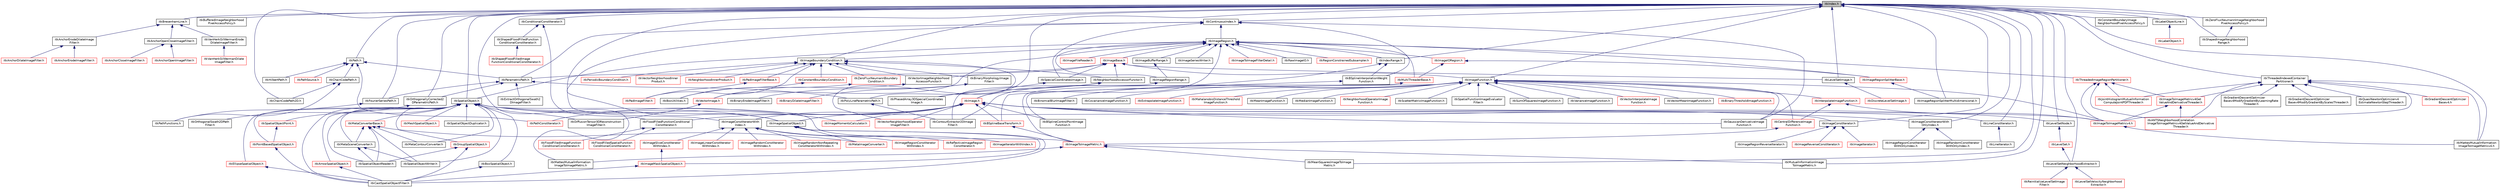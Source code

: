 digraph "itkIndex.h"
{
 // LATEX_PDF_SIZE
  edge [fontname="Helvetica",fontsize="10",labelfontname="Helvetica",labelfontsize="10"];
  node [fontname="Helvetica",fontsize="10",shape=record];
  Node1 [label="itkIndex.h",height=0.2,width=0.4,color="black", fillcolor="grey75", style="filled", fontcolor="black",tooltip=" "];
  Node1 -> Node2 [dir="back",color="midnightblue",fontsize="10",style="solid",fontname="Helvetica"];
  Node2 [label="itkBresenhamLine.h",height=0.2,width=0.4,color="black", fillcolor="white", style="filled",URL="$itkBresenhamLine_8h.html",tooltip=" "];
  Node2 -> Node3 [dir="back",color="midnightblue",fontsize="10",style="solid",fontname="Helvetica"];
  Node3 [label="itkAnchorErodeDilateImage\lFilter.h",height=0.2,width=0.4,color="black", fillcolor="white", style="filled",URL="$itkAnchorErodeDilateImageFilter_8h.html",tooltip=" "];
  Node3 -> Node4 [dir="back",color="midnightblue",fontsize="10",style="solid",fontname="Helvetica"];
  Node4 [label="itkAnchorDilateImageFilter.h",height=0.2,width=0.4,color="red", fillcolor="white", style="filled",URL="$itkAnchorDilateImageFilter_8h.html",tooltip=" "];
  Node3 -> Node7 [dir="back",color="midnightblue",fontsize="10",style="solid",fontname="Helvetica"];
  Node7 [label="itkAnchorErodeImageFilter.h",height=0.2,width=0.4,color="red", fillcolor="white", style="filled",URL="$itkAnchorErodeImageFilter_8h.html",tooltip=" "];
  Node2 -> Node9 [dir="back",color="midnightblue",fontsize="10",style="solid",fontname="Helvetica"];
  Node9 [label="itkAnchorOpenCloseImageFilter.h",height=0.2,width=0.4,color="black", fillcolor="white", style="filled",URL="$itkAnchorOpenCloseImageFilter_8h.html",tooltip=" "];
  Node9 -> Node10 [dir="back",color="midnightblue",fontsize="10",style="solid",fontname="Helvetica"];
  Node10 [label="itkAnchorCloseImageFilter.h",height=0.2,width=0.4,color="red", fillcolor="white", style="filled",URL="$itkAnchorCloseImageFilter_8h.html",tooltip=" "];
  Node9 -> Node12 [dir="back",color="midnightblue",fontsize="10",style="solid",fontname="Helvetica"];
  Node12 [label="itkAnchorOpenImageFilter.h",height=0.2,width=0.4,color="red", fillcolor="white", style="filled",URL="$itkAnchorOpenImageFilter_8h.html",tooltip=" "];
  Node2 -> Node14 [dir="back",color="midnightblue",fontsize="10",style="solid",fontname="Helvetica"];
  Node14 [label="itkVanHerkGilWermanErode\lDilateImageFilter.h",height=0.2,width=0.4,color="black", fillcolor="white", style="filled",URL="$itkVanHerkGilWermanErodeDilateImageFilter_8h.html",tooltip=" "];
  Node14 -> Node15 [dir="back",color="midnightblue",fontsize="10",style="solid",fontname="Helvetica"];
  Node15 [label="itkVanHerkGilWermanDilate\lImageFilter.h",height=0.2,width=0.4,color="red", fillcolor="white", style="filled",URL="$itkVanHerkGilWermanDilateImageFilter_8h.html",tooltip=" "];
  Node1 -> Node17 [dir="back",color="midnightblue",fontsize="10",style="solid",fontname="Helvetica"];
  Node17 [label="itkBufferedImageNeighborhood\lPixelAccessPolicy.h",height=0.2,width=0.4,color="black", fillcolor="white", style="filled",URL="$itkBufferedImageNeighborhoodPixelAccessPolicy_8h.html",tooltip=" "];
  Node1 -> Node18 [dir="back",color="midnightblue",fontsize="10",style="solid",fontname="Helvetica"];
  Node18 [label="itkChainCodePath2D.h",height=0.2,width=0.4,color="black", fillcolor="white", style="filled",URL="$itkChainCodePath2D_8h.html",tooltip=" "];
  Node1 -> Node19 [dir="back",color="midnightblue",fontsize="10",style="solid",fontname="Helvetica"];
  Node19 [label="itkConditionalConstIterator.h",height=0.2,width=0.4,color="black", fillcolor="white", style="filled",URL="$itkConditionalConstIterator_8h.html",tooltip=" "];
  Node19 -> Node20 [dir="back",color="midnightblue",fontsize="10",style="solid",fontname="Helvetica"];
  Node20 [label="itkFloodFilledFunctionConditional\lConstIterator.h",height=0.2,width=0.4,color="black", fillcolor="white", style="filled",URL="$itkFloodFilledFunctionConditionalConstIterator_8h.html",tooltip=" "];
  Node20 -> Node21 [dir="back",color="midnightblue",fontsize="10",style="solid",fontname="Helvetica"];
  Node21 [label="itkFloodFilledImageFunction\lConditionalConstIterator.h",height=0.2,width=0.4,color="red", fillcolor="white", style="filled",URL="$itkFloodFilledImageFunctionConditionalConstIterator_8h.html",tooltip=" "];
  Node20 -> Node23 [dir="back",color="midnightblue",fontsize="10",style="solid",fontname="Helvetica"];
  Node23 [label="itkFloodFilledSpatialFunction\lConditionalConstIterator.h",height=0.2,width=0.4,color="red", fillcolor="white", style="filled",URL="$itkFloodFilledSpatialFunctionConditionalConstIterator_8h.html",tooltip=" "];
  Node19 -> Node28 [dir="back",color="midnightblue",fontsize="10",style="solid",fontname="Helvetica"];
  Node28 [label="itkShapedFloodFilledFunction\lConditionalConstIterator.h",height=0.2,width=0.4,color="black", fillcolor="white", style="filled",URL="$itkShapedFloodFilledFunctionConditionalConstIterator_8h.html",tooltip=" "];
  Node28 -> Node29 [dir="back",color="midnightblue",fontsize="10",style="solid",fontname="Helvetica"];
  Node29 [label="itkShapedFloodFilledImage\lFunctionConditionalConstIterator.h",height=0.2,width=0.4,color="red", fillcolor="white", style="filled",URL="$itkShapedFloodFilledImageFunctionConditionalConstIterator_8h.html",tooltip=" "];
  Node1 -> Node31 [dir="back",color="midnightblue",fontsize="10",style="solid",fontname="Helvetica"];
  Node31 [label="itkConstantBoundaryImage\lNeighborhoodPixelAccessPolicy.h",height=0.2,width=0.4,color="black", fillcolor="white", style="filled",URL="$itkConstantBoundaryImageNeighborhoodPixelAccessPolicy_8h.html",tooltip=" "];
  Node1 -> Node32 [dir="back",color="midnightblue",fontsize="10",style="solid",fontname="Helvetica"];
  Node32 [label="itkContinuousIndex.h",height=0.2,width=0.4,color="black", fillcolor="white", style="filled",URL="$itkContinuousIndex_8h.html",tooltip=" "];
  Node32 -> Node33 [dir="back",color="midnightblue",fontsize="10",style="solid",fontname="Helvetica"];
  Node33 [label="itkBSplineInterpolationWeight\lFunction.h",height=0.2,width=0.4,color="black", fillcolor="white", style="filled",URL="$itkBSplineInterpolationWeightFunction_8h.html",tooltip=" "];
  Node33 -> Node34 [dir="back",color="midnightblue",fontsize="10",style="solid",fontname="Helvetica"];
  Node34 [label="itkBSplineBaseTransform.h",height=0.2,width=0.4,color="red", fillcolor="white", style="filled",URL="$itkBSplineBaseTransform_8h.html",tooltip=" "];
  Node34 -> Node38 [dir="back",color="midnightblue",fontsize="10",style="solid",fontname="Helvetica"];
  Node38 [label="itkImageToImageMetric.h",height=0.2,width=0.4,color="red", fillcolor="white", style="filled",URL="$itkImageToImageMetric_8h.html",tooltip=" "];
  Node38 -> Node50 [dir="back",color="midnightblue",fontsize="10",style="solid",fontname="Helvetica"];
  Node50 [label="itkMattesMutualInformation\lImageToImageMetric.h",height=0.2,width=0.4,color="black", fillcolor="white", style="filled",URL="$itkMattesMutualInformationImageToImageMetric_8h.html",tooltip=" "];
  Node38 -> Node52 [dir="back",color="midnightblue",fontsize="10",style="solid",fontname="Helvetica"];
  Node52 [label="itkMeanSquaresImageToImage\lMetric.h",height=0.2,width=0.4,color="black", fillcolor="white", style="filled",URL="$itkMeanSquaresImageToImageMetric_8h.html",tooltip=" "];
  Node38 -> Node55 [dir="back",color="midnightblue",fontsize="10",style="solid",fontname="Helvetica"];
  Node55 [label="itkMutualInformationImage\lToImageMetric.h",height=0.2,width=0.4,color="black", fillcolor="white", style="filled",URL="$itkMutualInformationImageToImageMetric_8h.html",tooltip=" "];
  Node32 -> Node57 [dir="back",color="midnightblue",fontsize="10",style="solid",fontname="Helvetica"];
  Node57 [label="itkGaussianDerivativeImage\lFunction.h",height=0.2,width=0.4,color="black", fillcolor="white", style="filled",URL="$itkGaussianDerivativeImageFunction_8h.html",tooltip=" "];
  Node32 -> Node58 [dir="back",color="midnightblue",fontsize="10",style="solid",fontname="Helvetica"];
  Node58 [label="itkImageRegion.h",height=0.2,width=0.4,color="black", fillcolor="white", style="filled",URL="$itkImageRegion_8h.html",tooltip=" "];
  Node58 -> Node59 [dir="back",color="midnightblue",fontsize="10",style="solid",fontname="Helvetica"];
  Node59 [label="itkImage.h",height=0.2,width=0.4,color="red", fillcolor="white", style="filled",URL="$itkImage_8h.html",tooltip=" "];
  Node59 -> Node34 [dir="back",color="midnightblue",fontsize="10",style="solid",fontname="Helvetica"];
  Node59 -> Node61 [dir="back",color="midnightblue",fontsize="10",style="solid",fontname="Helvetica"];
  Node61 [label="itkBSplineControlPointImage\lFunction.h",height=0.2,width=0.4,color="black", fillcolor="white", style="filled",URL="$itkBSplineControlPointImageFunction_8h.html",tooltip=" "];
  Node59 -> Node20 [dir="back",color="midnightblue",fontsize="10",style="solid",fontname="Helvetica"];
  Node59 -> Node57 [dir="back",color="midnightblue",fontsize="10",style="solid",fontname="Helvetica"];
  Node59 -> Node351 [dir="back",color="midnightblue",fontsize="10",style="solid",fontname="Helvetica"];
  Node351 [label="itkImageConstIterator.h",height=0.2,width=0.4,color="black", fillcolor="white", style="filled",URL="$itkImageConstIterator_8h.html",tooltip=" "];
  Node351 -> Node352 [dir="back",color="midnightblue",fontsize="10",style="solid",fontname="Helvetica"];
  Node352 [label="itkImageIterator.h",height=0.2,width=0.4,color="red", fillcolor="white", style="filled",URL="$itkImageIterator_8h.html",tooltip=" "];
  Node351 -> Node375 [dir="back",color="midnightblue",fontsize="10",style="solid",fontname="Helvetica"];
  Node375 [label="itkImageRegionReverseIterator.h",height=0.2,width=0.4,color="black", fillcolor="white", style="filled",URL="$itkImageRegionReverseIterator_8h.html",tooltip=" "];
  Node351 -> Node397 [dir="back",color="midnightblue",fontsize="10",style="solid",fontname="Helvetica"];
  Node397 [label="itkImageReverseConstIterator.h",height=0.2,width=0.4,color="red", fillcolor="white", style="filled",URL="$itkImageReverseConstIterator_8h.html",tooltip=" "];
  Node59 -> Node398 [dir="back",color="midnightblue",fontsize="10",style="solid",fontname="Helvetica"];
  Node398 [label="itkImageConstIteratorWith\lIndex.h",height=0.2,width=0.4,color="black", fillcolor="white", style="filled",URL="$itkImageConstIteratorWithIndex_8h.html",tooltip=" "];
  Node398 -> Node399 [dir="back",color="midnightblue",fontsize="10",style="solid",fontname="Helvetica"];
  Node399 [label="itkImageIteratorWithIndex.h",height=0.2,width=0.4,color="red", fillcolor="white", style="filled",URL="$itkImageIteratorWithIndex_8h.html",tooltip=" "];
  Node398 -> Node509 [dir="back",color="midnightblue",fontsize="10",style="solid",fontname="Helvetica"];
  Node509 [label="itkImageLinearConstIterator\lWithIndex.h",height=0.2,width=0.4,color="red", fillcolor="white", style="filled",URL="$itkImageLinearConstIteratorWithIndex_8h.html",tooltip=" "];
  Node398 -> Node510 [dir="back",color="midnightblue",fontsize="10",style="solid",fontname="Helvetica"];
  Node510 [label="itkImageRandomConstIterator\lWithIndex.h",height=0.2,width=0.4,color="red", fillcolor="white", style="filled",URL="$itkImageRandomConstIteratorWithIndex_8h.html",tooltip=" "];
  Node398 -> Node516 [dir="back",color="midnightblue",fontsize="10",style="solid",fontname="Helvetica"];
  Node516 [label="itkImageRandomNonRepeating\lConstIteratorWithIndex.h",height=0.2,width=0.4,color="red", fillcolor="white", style="filled",URL="$itkImageRandomNonRepeatingConstIteratorWithIndex_8h.html",tooltip=" "];
  Node398 -> Node517 [dir="back",color="midnightblue",fontsize="10",style="solid",fontname="Helvetica"];
  Node517 [label="itkImageRegionConstIterator\lWithIndex.h",height=0.2,width=0.4,color="red", fillcolor="white", style="filled",URL="$itkImageRegionConstIteratorWithIndex_8h.html",tooltip=" "];
  Node398 -> Node528 [dir="back",color="midnightblue",fontsize="10",style="solid",fontname="Helvetica"];
  Node528 [label="itkImageSliceConstIterator\lWithIndex.h",height=0.2,width=0.4,color="red", fillcolor="white", style="filled",URL="$itkImageSliceConstIteratorWithIndex_8h.html",tooltip=" "];
  Node528 -> Node529 [dir="back",color="midnightblue",fontsize="10",style="solid",fontname="Helvetica"];
  Node529 [label="itkImageMaskSpatialObject.h",height=0.2,width=0.4,color="red", fillcolor="white", style="filled",URL="$itkImageMaskSpatialObject_8h.html",tooltip=" "];
  Node529 -> Node530 [dir="back",color="midnightblue",fontsize="10",style="solid",fontname="Helvetica"];
  Node530 [label="itkCastSpatialObjectFilter.h",height=0.2,width=0.4,color="black", fillcolor="white", style="filled",URL="$itkCastSpatialObjectFilter_8h.html",tooltip=" "];
  Node398 -> Node532 [dir="back",color="midnightblue",fontsize="10",style="solid",fontname="Helvetica"];
  Node532 [label="itkReflectiveImageRegion\lConstIterator.h",height=0.2,width=0.4,color="red", fillcolor="white", style="filled",URL="$itkReflectiveImageRegionConstIterator_8h.html",tooltip=" "];
  Node59 -> Node533 [dir="back",color="midnightblue",fontsize="10",style="solid",fontname="Helvetica"];
  Node533 [label="itkImageConstIteratorWith\lOnlyIndex.h",height=0.2,width=0.4,color="black", fillcolor="white", style="filled",URL="$itkImageConstIteratorWithOnlyIndex_8h.html",tooltip=" "];
  Node533 -> Node534 [dir="back",color="midnightblue",fontsize="10",style="solid",fontname="Helvetica"];
  Node534 [label="itkImageRandomConstIterator\lWithOnlyIndex.h",height=0.2,width=0.4,color="black", fillcolor="white", style="filled",URL="$itkImageRandomConstIteratorWithOnlyIndex_8h.html",tooltip=" "];
  Node533 -> Node535 [dir="back",color="midnightblue",fontsize="10",style="solid",fontname="Helvetica"];
  Node535 [label="itkImageRegionConstIterator\lWithOnlyIndex.h",height=0.2,width=0.4,color="black", fillcolor="white", style="filled",URL="$itkImageRegionConstIteratorWithOnlyIndex_8h.html",tooltip=" "];
  Node59 -> Node538 [dir="back",color="midnightblue",fontsize="10",style="solid",fontname="Helvetica"];
  Node538 [label="itkImageMomentsCalculator.h",height=0.2,width=0.4,color="red", fillcolor="white", style="filled",URL="$itkImageMomentsCalculator_8h.html",tooltip=" "];
  Node59 -> Node810 [dir="back",color="midnightblue",fontsize="10",style="solid",fontname="Helvetica"];
  Node810 [label="itkImageSpatialObject.h",height=0.2,width=0.4,color="black", fillcolor="white", style="filled",URL="$itkImageSpatialObject_8h.html",tooltip=" "];
  Node810 -> Node530 [dir="back",color="midnightblue",fontsize="10",style="solid",fontname="Helvetica"];
  Node810 -> Node529 [dir="back",color="midnightblue",fontsize="10",style="solid",fontname="Helvetica"];
  Node810 -> Node811 [dir="back",color="midnightblue",fontsize="10",style="solid",fontname="Helvetica"];
  Node811 [label="itkMetaImageConverter.h",height=0.2,width=0.4,color="red", fillcolor="white", style="filled",URL="$itkMetaImageConverter_8h.html",tooltip=" "];
  Node59 -> Node819 [dir="back",color="midnightblue",fontsize="10",style="solid",fontname="Helvetica"];
  Node819 [label="itkLevelSetNode.h",height=0.2,width=0.4,color="black", fillcolor="white", style="filled",URL="$itkLevelSetNode_8h.html",tooltip=" "];
  Node819 -> Node820 [dir="back",color="midnightblue",fontsize="10",style="solid",fontname="Helvetica"];
  Node820 [label="itkLevelSet.h",height=0.2,width=0.4,color="red", fillcolor="white", style="filled",URL="$itkLevelSet_8h.html",tooltip=" "];
  Node820 -> Node821 [dir="back",color="midnightblue",fontsize="10",style="solid",fontname="Helvetica"];
  Node821 [label="itkLevelSetNeighborhoodExtractor.h",height=0.2,width=0.4,color="black", fillcolor="white", style="filled",URL="$itkLevelSetNeighborhoodExtractor_8h.html",tooltip=" "];
  Node821 -> Node822 [dir="back",color="midnightblue",fontsize="10",style="solid",fontname="Helvetica"];
  Node822 [label="itkLevelSetVelocityNeighborhood\lExtractor.h",height=0.2,width=0.4,color="red", fillcolor="white", style="filled",URL="$itkLevelSetVelocityNeighborhoodExtractor_8h.html",tooltip=" "];
  Node821 -> Node521 [dir="back",color="midnightblue",fontsize="10",style="solid",fontname="Helvetica"];
  Node521 [label="itkReinitializeLevelSetImage\lFilter.h",height=0.2,width=0.4,color="red", fillcolor="white", style="filled",URL="$itkReinitializeLevelSetImageFilter_8h.html",tooltip=" "];
  Node59 -> Node825 [dir="back",color="midnightblue",fontsize="10",style="solid",fontname="Helvetica"];
  Node825 [label="itkLineConstIterator.h",height=0.2,width=0.4,color="black", fillcolor="white", style="filled",URL="$itkLineConstIterator_8h.html",tooltip=" "];
  Node825 -> Node826 [dir="back",color="midnightblue",fontsize="10",style="solid",fontname="Helvetica"];
  Node826 [label="itkLineIterator.h",height=0.2,width=0.4,color="black", fillcolor="white", style="filled",URL="$itkLineIterator_8h.html",tooltip=" "];
  Node59 -> Node831 [dir="back",color="midnightblue",fontsize="10",style="solid",fontname="Helvetica"];
  Node831 [label="itkPathConstIterator.h",height=0.2,width=0.4,color="red", fillcolor="white", style="filled",URL="$itkPathConstIterator_8h.html",tooltip=" "];
  Node59 -> Node787 [dir="back",color="midnightblue",fontsize="10",style="solid",fontname="Helvetica"];
  Node787 [label="itkVectorNeighborhoodOperator\lImageFilter.h",height=0.2,width=0.4,color="red", fillcolor="white", style="filled",URL="$itkVectorNeighborhoodOperatorImageFilter_8h.html",tooltip=" "];
  Node58 -> Node851 [dir="back",color="midnightblue",fontsize="10",style="solid",fontname="Helvetica"];
  Node851 [label="itkImageBase.h",height=0.2,width=0.4,color="red", fillcolor="white", style="filled",URL="$itkImageBase_8h.html",tooltip=" "];
  Node851 -> Node855 [dir="back",color="midnightblue",fontsize="10",style="solid",fontname="Helvetica"];
  Node855 [label="itkImageFunction.h",height=0.2,width=0.4,color="black", fillcolor="white", style="filled",URL="$itkImageFunction_8h.html",tooltip=" "];
  Node855 -> Node61 [dir="back",color="midnightblue",fontsize="10",style="solid",fontname="Helvetica"];
  Node855 -> Node856 [dir="back",color="midnightblue",fontsize="10",style="solid",fontname="Helvetica"];
  Node856 [label="itkBinaryThresholdImageFunction.h",height=0.2,width=0.4,color="red", fillcolor="white", style="filled",URL="$itkBinaryThresholdImageFunction_8h.html",tooltip=" "];
  Node855 -> Node365 [dir="back",color="midnightblue",fontsize="10",style="solid",fontname="Helvetica"];
  Node365 [label="itkBinomialBlurImageFilter.h",height=0.2,width=0.4,color="black", fillcolor="white", style="filled",URL="$itkBinomialBlurImageFilter_8h.html",tooltip=" "];
  Node855 -> Node858 [dir="back",color="midnightblue",fontsize="10",style="solid",fontname="Helvetica"];
  Node858 [label="itkCentralDifferenceImage\lFunction.h",height=0.2,width=0.4,color="red", fillcolor="white", style="filled",URL="$itkCentralDifferenceImageFunction_8h.html",tooltip=" "];
  Node858 -> Node38 [dir="back",color="midnightblue",fontsize="10",style="solid",fontname="Helvetica"];
  Node855 -> Node859 [dir="back",color="midnightblue",fontsize="10",style="solid",fontname="Helvetica"];
  Node859 [label="itkCovarianceImageFunction.h",height=0.2,width=0.4,color="black", fillcolor="white", style="filled",URL="$itkCovarianceImageFunction_8h.html",tooltip=" "];
  Node855 -> Node860 [dir="back",color="midnightblue",fontsize="10",style="solid",fontname="Helvetica"];
  Node860 [label="itkExtrapolateImageFunction.h",height=0.2,width=0.4,color="red", fillcolor="white", style="filled",URL="$itkExtrapolateImageFunction_8h.html",tooltip=" "];
  Node855 -> Node57 [dir="back",color="midnightblue",fontsize="10",style="solid",fontname="Helvetica"];
  Node855 -> Node234 [dir="back",color="midnightblue",fontsize="10",style="solid",fontname="Helvetica"];
  Node234 [label="itkImageToImageMetricv4.h",height=0.2,width=0.4,color="red", fillcolor="white", style="filled",URL="$itkImageToImageMetricv4_8h.html",tooltip=" "];
  Node234 -> Node243 [dir="back",color="midnightblue",fontsize="10",style="solid",fontname="Helvetica"];
  Node243 [label="itkMattesMutualInformation\lImageToImageMetricv4.h",height=0.2,width=0.4,color="black", fillcolor="white", style="filled",URL="$itkMattesMutualInformationImageToImageMetricv4_8h.html",tooltip=" "];
  Node855 -> Node862 [dir="back",color="midnightblue",fontsize="10",style="solid",fontname="Helvetica"];
  Node862 [label="itkInterpolateImageFunction.h",height=0.2,width=0.4,color="red", fillcolor="white", style="filled",URL="$itkInterpolateImageFunction_8h.html",tooltip=" "];
  Node862 -> Node858 [dir="back",color="midnightblue",fontsize="10",style="solid",fontname="Helvetica"];
  Node862 -> Node234 [dir="back",color="midnightblue",fontsize="10",style="solid",fontname="Helvetica"];
  Node855 -> Node869 [dir="back",color="midnightblue",fontsize="10",style="solid",fontname="Helvetica"];
  Node869 [label="itkMahalanobisDistanceThreshold\lImageFunction.h",height=0.2,width=0.4,color="red", fillcolor="white", style="filled",URL="$itkMahalanobisDistanceThresholdImageFunction_8h.html",tooltip=" "];
  Node855 -> Node870 [dir="back",color="midnightblue",fontsize="10",style="solid",fontname="Helvetica"];
  Node870 [label="itkMeanImageFunction.h",height=0.2,width=0.4,color="black", fillcolor="white", style="filled",URL="$itkMeanImageFunction_8h.html",tooltip=" "];
  Node855 -> Node871 [dir="back",color="midnightblue",fontsize="10",style="solid",fontname="Helvetica"];
  Node871 [label="itkMedianImageFunction.h",height=0.2,width=0.4,color="black", fillcolor="white", style="filled",URL="$itkMedianImageFunction_8h.html",tooltip=" "];
  Node855 -> Node872 [dir="back",color="midnightblue",fontsize="10",style="solid",fontname="Helvetica"];
  Node872 [label="itkNeighborhoodOperatorImage\lFunction.h",height=0.2,width=0.4,color="red", fillcolor="white", style="filled",URL="$itkNeighborhoodOperatorImageFunction_8h.html",tooltip=" "];
  Node855 -> Node874 [dir="back",color="midnightblue",fontsize="10",style="solid",fontname="Helvetica"];
  Node874 [label="itkScatterMatrixImageFunction.h",height=0.2,width=0.4,color="black", fillcolor="white", style="filled",URL="$itkScatterMatrixImageFunction_8h.html",tooltip=" "];
  Node855 -> Node391 [dir="back",color="midnightblue",fontsize="10",style="solid",fontname="Helvetica"];
  Node391 [label="itkSpatialFunctionImageEvaluator\lFilter.h",height=0.2,width=0.4,color="black", fillcolor="white", style="filled",URL="$itkSpatialFunctionImageEvaluatorFilter_8h.html",tooltip=" "];
  Node855 -> Node875 [dir="back",color="midnightblue",fontsize="10",style="solid",fontname="Helvetica"];
  Node875 [label="itkSumOfSquaresImageFunction.h",height=0.2,width=0.4,color="black", fillcolor="white", style="filled",URL="$itkSumOfSquaresImageFunction_8h.html",tooltip=" "];
  Node855 -> Node876 [dir="back",color="midnightblue",fontsize="10",style="solid",fontname="Helvetica"];
  Node876 [label="itkVarianceImageFunction.h",height=0.2,width=0.4,color="black", fillcolor="white", style="filled",URL="$itkVarianceImageFunction_8h.html",tooltip=" "];
  Node855 -> Node877 [dir="back",color="midnightblue",fontsize="10",style="solid",fontname="Helvetica"];
  Node877 [label="itkVectorInterpolateImage\lFunction.h",height=0.2,width=0.4,color="red", fillcolor="white", style="filled",URL="$itkVectorInterpolateImageFunction_8h.html",tooltip=" "];
  Node855 -> Node881 [dir="back",color="midnightblue",fontsize="10",style="solid",fontname="Helvetica"];
  Node881 [label="itkVectorMeanImageFunction.h",height=0.2,width=0.4,color="black", fillcolor="white", style="filled",URL="$itkVectorMeanImageFunction_8h.html",tooltip=" "];
  Node851 -> Node890 [dir="back",color="midnightblue",fontsize="10",style="solid",fontname="Helvetica"];
  Node890 [label="itkLevelSetImage.h",height=0.2,width=0.4,color="black", fillcolor="white", style="filled",URL="$itkLevelSetImage_8h.html",tooltip=" "];
  Node890 -> Node891 [dir="back",color="midnightblue",fontsize="10",style="solid",fontname="Helvetica"];
  Node891 [label="itkDiscreteLevelSetImage.h",height=0.2,width=0.4,color="red", fillcolor="white", style="filled",URL="$itkDiscreteLevelSetImage_8h.html",tooltip=" "];
  Node851 -> Node894 [dir="back",color="midnightblue",fontsize="10",style="solid",fontname="Helvetica"];
  Node894 [label="itkNeighborhoodAccessorFunctor.h",height=0.2,width=0.4,color="black", fillcolor="white", style="filled",URL="$itkNeighborhoodAccessorFunctor_8h.html",tooltip=" "];
  Node894 -> Node59 [dir="back",color="midnightblue",fontsize="10",style="solid",fontname="Helvetica"];
  Node894 -> Node895 [dir="back",color="midnightblue",fontsize="10",style="solid",fontname="Helvetica"];
  Node895 [label="itkPhasedArray3DSpecialCoordinates\lImage.h",height=0.2,width=0.4,color="black", fillcolor="white", style="filled",URL="$itkPhasedArray3DSpecialCoordinatesImage_8h.html",tooltip=" "];
  Node851 -> Node896 [dir="back",color="midnightblue",fontsize="10",style="solid",fontname="Helvetica"];
  Node896 [label="itkParametricPath.h",height=0.2,width=0.4,color="black", fillcolor="white", style="filled",URL="$itkParametricPath_8h.html",tooltip=" "];
  Node896 -> Node629 [dir="back",color="midnightblue",fontsize="10",style="solid",fontname="Helvetica"];
  Node629 [label="itkExtractOrthogonalSwath2\lDImageFilter.h",height=0.2,width=0.4,color="black", fillcolor="white", style="filled",URL="$itkExtractOrthogonalSwath2DImageFilter_8h.html",tooltip=" "];
  Node896 -> Node897 [dir="back",color="midnightblue",fontsize="10",style="solid",fontname="Helvetica"];
  Node897 [label="itkFourierSeriesPath.h",height=0.2,width=0.4,color="black", fillcolor="white", style="filled",URL="$itkFourierSeriesPath_8h.html",tooltip=" "];
  Node897 -> Node898 [dir="back",color="midnightblue",fontsize="10",style="solid",fontname="Helvetica"];
  Node898 [label="itkPathFunctions.h",height=0.2,width=0.4,color="black", fillcolor="white", style="filled",URL="$itkPathFunctions_8h.html",tooltip=" "];
  Node896 -> Node899 [dir="back",color="midnightblue",fontsize="10",style="solid",fontname="Helvetica"];
  Node899 [label="itkOrthogonallyCorrected2\lDParametricPath.h",height=0.2,width=0.4,color="black", fillcolor="white", style="filled",URL="$itkOrthogonallyCorrected2DParametricPath_8h.html",tooltip=" "];
  Node899 -> Node900 [dir="back",color="midnightblue",fontsize="10",style="solid",fontname="Helvetica"];
  Node900 [label="itkOrthogonalSwath2DPath\lFilter.h",height=0.2,width=0.4,color="black", fillcolor="white", style="filled",URL="$itkOrthogonalSwath2DPathFilter_8h.html",tooltip=" "];
  Node896 -> Node901 [dir="back",color="midnightblue",fontsize="10",style="solid",fontname="Helvetica"];
  Node901 [label="itkPolyLineParametricPath.h",height=0.2,width=0.4,color="black", fillcolor="white", style="filled",URL="$itkPolyLineParametricPath_8h.html",tooltip=" "];
  Node901 -> Node366 [dir="back",color="midnightblue",fontsize="10",style="solid",fontname="Helvetica"];
  Node366 [label="itkContourExtractor2DImage\lFilter.h",height=0.2,width=0.4,color="black", fillcolor="white", style="filled",URL="$itkContourExtractor2DImageFilter_8h.html",tooltip=" "];
  Node851 -> Node903 [dir="back",color="midnightblue",fontsize="10",style="solid",fontname="Helvetica"];
  Node903 [label="itkSpecialCoordinatesImage.h",height=0.2,width=0.4,color="black", fillcolor="white", style="filled",URL="$itkSpecialCoordinatesImage_8h.html",tooltip=" "];
  Node903 -> Node895 [dir="back",color="midnightblue",fontsize="10",style="solid",fontname="Helvetica"];
  Node851 -> Node904 [dir="back",color="midnightblue",fontsize="10",style="solid",fontname="Helvetica"];
  Node904 [label="itkVectorImageNeighborhood\lAccessorFunctor.h",height=0.2,width=0.4,color="black", fillcolor="white", style="filled",URL="$itkVectorImageNeighborhoodAccessorFunctor_8h.html",tooltip=" "];
  Node904 -> Node905 [dir="back",color="midnightblue",fontsize="10",style="solid",fontname="Helvetica"];
  Node905 [label="itkVectorImage.h",height=0.2,width=0.4,color="red", fillcolor="white", style="filled",URL="$itkVectorImage_8h.html",tooltip=" "];
  Node905 -> Node598 [dir="back",color="midnightblue",fontsize="10",style="solid",fontname="Helvetica"];
  Node598 [label="itkDiffusionTensor3DReconstruction\lImageFilter.h",height=0.2,width=0.4,color="black", fillcolor="white", style="filled",URL="$itkDiffusionTensor3DReconstructionImageFilter_8h.html",tooltip=" "];
  Node58 -> Node906 [dir="back",color="midnightblue",fontsize="10",style="solid",fontname="Helvetica"];
  Node906 [label="itkImageBoundaryCondition.h",height=0.2,width=0.4,color="black", fillcolor="white", style="filled",URL="$itkImageBoundaryCondition_8h.html",tooltip=" "];
  Node906 -> Node176 [dir="back",color="midnightblue",fontsize="10",style="solid",fontname="Helvetica"];
  Node176 [label="itkBinaryMorphologyImage\lFilter.h",height=0.2,width=0.4,color="black", fillcolor="white", style="filled",URL="$itkBinaryMorphologyImageFilter_8h.html",tooltip=" "];
  Node176 -> Node73 [dir="back",color="midnightblue",fontsize="10",style="solid",fontname="Helvetica"];
  Node73 [label="itkBinaryDilateImageFilter.h",height=0.2,width=0.4,color="red", fillcolor="white", style="filled",URL="$itkBinaryDilateImageFilter_8h.html",tooltip=" "];
  Node176 -> Node75 [dir="back",color="midnightblue",fontsize="10",style="solid",fontname="Helvetica"];
  Node75 [label="itkBinaryErodeImageFilter.h",height=0.2,width=0.4,color="black", fillcolor="white", style="filled",URL="$itkBinaryErodeImageFilter_8h.html",tooltip=" "];
  Node906 -> Node907 [dir="back",color="midnightblue",fontsize="10",style="solid",fontname="Helvetica"];
  Node907 [label="itkConstantBoundaryCondition.h",height=0.2,width=0.4,color="red", fillcolor="white", style="filled",URL="$itkConstantBoundaryCondition_8h.html",tooltip=" "];
  Node907 -> Node199 [dir="back",color="midnightblue",fontsize="10",style="solid",fontname="Helvetica"];
  Node199 [label="itkBoxUtilities.h",height=0.2,width=0.4,color="black", fillcolor="white", style="filled",URL="$itkBoxUtilities_8h.html",tooltip=" "];
  Node906 -> Node894 [dir="back",color="midnightblue",fontsize="10",style="solid",fontname="Helvetica"];
  Node906 -> Node223 [dir="back",color="midnightblue",fontsize="10",style="solid",fontname="Helvetica"];
  Node223 [label="itkNeighborhoodInnerProduct.h",height=0.2,width=0.4,color="red", fillcolor="white", style="filled",URL="$itkNeighborhoodInnerProduct_8h.html",tooltip=" "];
  Node906 -> Node749 [dir="back",color="midnightblue",fontsize="10",style="solid",fontname="Helvetica"];
  Node749 [label="itkPadImageFilter.h",height=0.2,width=0.4,color="red", fillcolor="white", style="filled",URL="$itkPadImageFilter_8h.html",tooltip=" "];
  Node906 -> Node747 [dir="back",color="midnightblue",fontsize="10",style="solid",fontname="Helvetica"];
  Node747 [label="itkPadImageFilterBase.h",height=0.2,width=0.4,color="red", fillcolor="white", style="filled",URL="$itkPadImageFilterBase_8h.html",tooltip=" "];
  Node747 -> Node749 [dir="back",color="midnightblue",fontsize="10",style="solid",fontname="Helvetica"];
  Node906 -> Node908 [dir="back",color="midnightblue",fontsize="10",style="solid",fontname="Helvetica"];
  Node908 [label="itkPeriodicBoundaryCondition.h",height=0.2,width=0.4,color="red", fillcolor="white", style="filled",URL="$itkPeriodicBoundaryCondition_8h.html",tooltip=" "];
  Node906 -> Node904 [dir="back",color="midnightblue",fontsize="10",style="solid",fontname="Helvetica"];
  Node906 -> Node228 [dir="back",color="midnightblue",fontsize="10",style="solid",fontname="Helvetica"];
  Node228 [label="itkVectorNeighborhoodInner\lProduct.h",height=0.2,width=0.4,color="red", fillcolor="white", style="filled",URL="$itkVectorNeighborhoodInnerProduct_8h.html",tooltip=" "];
  Node906 -> Node787 [dir="back",color="midnightblue",fontsize="10",style="solid",fontname="Helvetica"];
  Node906 -> Node909 [dir="back",color="midnightblue",fontsize="10",style="solid",fontname="Helvetica"];
  Node909 [label="itkZeroFluxNeumannBoundary\lCondition.h",height=0.2,width=0.4,color="red", fillcolor="white", style="filled",URL="$itkZeroFluxNeumannBoundaryCondition_8h.html",tooltip=" "];
  Node909 -> Node199 [dir="back",color="midnightblue",fontsize="10",style="solid",fontname="Helvetica"];
  Node58 -> Node910 [dir="back",color="midnightblue",fontsize="10",style="solid",fontname="Helvetica"];
  Node910 [label="itkImageBufferRange.h",height=0.2,width=0.4,color="black", fillcolor="white", style="filled",URL="$itkImageBufferRange_8h.html",tooltip=" "];
  Node910 -> Node911 [dir="back",color="midnightblue",fontsize="10",style="solid",fontname="Helvetica"];
  Node911 [label="itkImageRegionRange.h",height=0.2,width=0.4,color="black", fillcolor="white", style="filled",URL="$itkImageRegionRange_8h.html",tooltip=" "];
  Node911 -> Node366 [dir="back",color="midnightblue",fontsize="10",style="solid",fontname="Helvetica"];
  Node58 -> Node569 [dir="back",color="midnightblue",fontsize="10",style="solid",fontname="Helvetica"];
  Node569 [label="itkImageFileReader.h",height=0.2,width=0.4,color="red", fillcolor="white", style="filled",URL="$itkImageFileReader_8h.html",tooltip=" "];
  Node58 -> Node912 [dir="back",color="midnightblue",fontsize="10",style="solid",fontname="Helvetica"];
  Node912 [label="itkImageIORegion.h",height=0.2,width=0.4,color="red", fillcolor="white", style="filled",URL="$itkImageIORegion_8h.html",tooltip=" "];
  Node912 -> Node972 [dir="back",color="midnightblue",fontsize="10",style="solid",fontname="Helvetica"];
  Node972 [label="itkImageRegionSplitterBase.h",height=0.2,width=0.4,color="red", fillcolor="white", style="filled",URL="$itkImageRegionSplitterBase_8h.html",tooltip=" "];
  Node972 -> Node974 [dir="back",color="midnightblue",fontsize="10",style="solid",fontname="Helvetica"];
  Node974 [label="itkImageRegionSplitterMultidimensional.h",height=0.2,width=0.4,color="black", fillcolor="white", style="filled",URL="$itkImageRegionSplitterMultidimensional_8h.html",tooltip=" "];
  Node912 -> Node985 [dir="back",color="midnightblue",fontsize="10",style="solid",fontname="Helvetica"];
  Node985 [label="itkMultiThreaderBase.h",height=0.2,width=0.4,color="red", fillcolor="white", style="filled",URL="$itkMultiThreaderBase_8h.html",tooltip=" "];
  Node985 -> Node38 [dir="back",color="midnightblue",fontsize="10",style="solid",fontname="Helvetica"];
  Node58 -> Node911 [dir="back",color="midnightblue",fontsize="10",style="solid",fontname="Helvetica"];
  Node58 -> Node972 [dir="back",color="midnightblue",fontsize="10",style="solid",fontname="Helvetica"];
  Node58 -> Node934 [dir="back",color="midnightblue",fontsize="10",style="solid",fontname="Helvetica"];
  Node934 [label="itkImageSeriesWriter.h",height=0.2,width=0.4,color="black", fillcolor="white", style="filled",URL="$itkImageSeriesWriter_8h.html",tooltip=" "];
  Node58 -> Node1007 [dir="back",color="midnightblue",fontsize="10",style="solid",fontname="Helvetica"];
  Node1007 [label="itkImageToImageFilterDetail.h",height=0.2,width=0.4,color="red", fillcolor="white", style="filled",URL="$itkImageToImageFilterDetail_8h.html",tooltip=" "];
  Node58 -> Node1009 [dir="back",color="midnightblue",fontsize="10",style="solid",fontname="Helvetica"];
  Node1009 [label="itkIndexRange.h",height=0.2,width=0.4,color="black", fillcolor="white", style="filled",URL="$itkIndexRange_8h.html",tooltip=" "];
  Node1009 -> Node33 [dir="back",color="midnightblue",fontsize="10",style="solid",fontname="Helvetica"];
  Node1009 -> Node366 [dir="back",color="midnightblue",fontsize="10",style="solid",fontname="Helvetica"];
  Node58 -> Node985 [dir="back",color="midnightblue",fontsize="10",style="solid",fontname="Helvetica"];
  Node58 -> Node951 [dir="back",color="midnightblue",fontsize="10",style="solid",fontname="Helvetica"];
  Node951 [label="itkRawImageIO.h",height=0.2,width=0.4,color="black", fillcolor="white", style="filled",URL="$itkRawImageIO_8h.html",tooltip=" "];
  Node58 -> Node1010 [dir="back",color="midnightblue",fontsize="10",style="solid",fontname="Helvetica"];
  Node1010 [label="itkRegionConstrainedSubsampler.h",height=0.2,width=0.4,color="red", fillcolor="white", style="filled",URL="$itkRegionConstrainedSubsampler_8h.html",tooltip=" "];
  Node58 -> Node1014 [dir="back",color="midnightblue",fontsize="10",style="solid",fontname="Helvetica"];
  Node1014 [label="itkSpatialObject.h",height=0.2,width=0.4,color="black", fillcolor="white", style="filled",URL="$itkSpatialObject_8h.html",tooltip=" "];
  Node1014 -> Node1015 [dir="back",color="midnightblue",fontsize="10",style="solid",fontname="Helvetica"];
  Node1015 [label="itkArrowSpatialObject.h",height=0.2,width=0.4,color="red", fillcolor="white", style="filled",URL="$itkArrowSpatialObject_8h.html",tooltip=" "];
  Node1015 -> Node530 [dir="back",color="midnightblue",fontsize="10",style="solid",fontname="Helvetica"];
  Node1014 -> Node1017 [dir="back",color="midnightblue",fontsize="10",style="solid",fontname="Helvetica"];
  Node1017 [label="itkBoxSpatialObject.h",height=0.2,width=0.4,color="black", fillcolor="white", style="filled",URL="$itkBoxSpatialObject_8h.html",tooltip=" "];
  Node1017 -> Node530 [dir="back",color="midnightblue",fontsize="10",style="solid",fontname="Helvetica"];
  Node1014 -> Node530 [dir="back",color="midnightblue",fontsize="10",style="solid",fontname="Helvetica"];
  Node1014 -> Node598 [dir="back",color="midnightblue",fontsize="10",style="solid",fontname="Helvetica"];
  Node1014 -> Node1018 [dir="back",color="midnightblue",fontsize="10",style="solid",fontname="Helvetica"];
  Node1018 [label="itkEllipseSpatialObject.h",height=0.2,width=0.4,color="red", fillcolor="white", style="filled",URL="$itkEllipseSpatialObject_8h.html",tooltip=" "];
  Node1018 -> Node530 [dir="back",color="midnightblue",fontsize="10",style="solid",fontname="Helvetica"];
  Node1014 -> Node1022 [dir="back",color="midnightblue",fontsize="10",style="solid",fontname="Helvetica"];
  Node1022 [label="itkGroupSpatialObject.h",height=0.2,width=0.4,color="red", fillcolor="white", style="filled",URL="$itkGroupSpatialObject_8h.html",tooltip=" "];
  Node1022 -> Node530 [dir="back",color="midnightblue",fontsize="10",style="solid",fontname="Helvetica"];
  Node1022 -> Node1025 [dir="back",color="midnightblue",fontsize="10",style="solid",fontname="Helvetica"];
  Node1025 [label="itkSpatialObjectReader.h",height=0.2,width=0.4,color="black", fillcolor="white", style="filled",URL="$itkSpatialObjectReader_8h.html",tooltip=" "];
  Node1014 -> Node538 [dir="back",color="midnightblue",fontsize="10",style="solid",fontname="Helvetica"];
  Node1014 -> Node810 [dir="back",color="midnightblue",fontsize="10",style="solid",fontname="Helvetica"];
  Node1014 -> Node38 [dir="back",color="midnightblue",fontsize="10",style="solid",fontname="Helvetica"];
  Node1014 -> Node234 [dir="back",color="midnightblue",fontsize="10",style="solid",fontname="Helvetica"];
  Node1014 -> Node1026 [dir="back",color="midnightblue",fontsize="10",style="solid",fontname="Helvetica"];
  Node1026 [label="itkMeshSpatialObject.h",height=0.2,width=0.4,color="red", fillcolor="white", style="filled",URL="$itkMeshSpatialObject_8h.html",tooltip=" "];
  Node1014 -> Node1028 [dir="back",color="midnightblue",fontsize="10",style="solid",fontname="Helvetica"];
  Node1028 [label="itkMetaContourConverter.h",height=0.2,width=0.4,color="black", fillcolor="white", style="filled",URL="$itkMetaContourConverter_8h.html",tooltip=" "];
  Node1014 -> Node1029 [dir="back",color="midnightblue",fontsize="10",style="solid",fontname="Helvetica"];
  Node1029 [label="itkMetaConverterBase.h",height=0.2,width=0.4,color="red", fillcolor="white", style="filled",URL="$itkMetaConverterBase_8h.html",tooltip=" "];
  Node1029 -> Node1028 [dir="back",color="midnightblue",fontsize="10",style="solid",fontname="Helvetica"];
  Node1029 -> Node811 [dir="back",color="midnightblue",fontsize="10",style="solid",fontname="Helvetica"];
  Node1029 -> Node1034 [dir="back",color="midnightblue",fontsize="10",style="solid",fontname="Helvetica"];
  Node1034 [label="itkMetaSceneConverter.h",height=0.2,width=0.4,color="black", fillcolor="white", style="filled",URL="$itkMetaSceneConverter_8h.html",tooltip=" "];
  Node1034 -> Node1025 [dir="back",color="midnightblue",fontsize="10",style="solid",fontname="Helvetica"];
  Node1034 -> Node1035 [dir="back",color="midnightblue",fontsize="10",style="solid",fontname="Helvetica"];
  Node1035 [label="itkSpatialObjectWriter.h",height=0.2,width=0.4,color="black", fillcolor="white", style="filled",URL="$itkSpatialObjectWriter_8h.html",tooltip=" "];
  Node1029 -> Node1025 [dir="back",color="midnightblue",fontsize="10",style="solid",fontname="Helvetica"];
  Node1029 -> Node1035 [dir="back",color="midnightblue",fontsize="10",style="solid",fontname="Helvetica"];
  Node1014 -> Node1034 [dir="back",color="midnightblue",fontsize="10",style="solid",fontname="Helvetica"];
  Node1014 -> Node1039 [dir="back",color="midnightblue",fontsize="10",style="solid",fontname="Helvetica"];
  Node1039 [label="itkPointBasedSpatialObject.h",height=0.2,width=0.4,color="red", fillcolor="white", style="filled",URL="$itkPointBasedSpatialObject_8h.html",tooltip=" "];
  Node1039 -> Node530 [dir="back",color="midnightblue",fontsize="10",style="solid",fontname="Helvetica"];
  Node1014 -> Node1049 [dir="back",color="midnightblue",fontsize="10",style="solid",fontname="Helvetica"];
  Node1049 [label="itkSpatialObjectDuplicator.h",height=0.2,width=0.4,color="black", fillcolor="white", style="filled",URL="$itkSpatialObjectDuplicator_8h.html",tooltip=" "];
  Node1014 -> Node1050 [dir="back",color="midnightblue",fontsize="10",style="solid",fontname="Helvetica"];
  Node1050 [label="itkSpatialObjectPoint.h",height=0.2,width=0.4,color="red", fillcolor="white", style="filled",URL="$itkSpatialObjectPoint_8h.html",tooltip=" "];
  Node1050 -> Node1039 [dir="back",color="midnightblue",fontsize="10",style="solid",fontname="Helvetica"];
  Node1014 -> Node1025 [dir="back",color="midnightblue",fontsize="10",style="solid",fontname="Helvetica"];
  Node1014 -> Node1035 [dir="back",color="midnightblue",fontsize="10",style="solid",fontname="Helvetica"];
  Node58 -> Node976 [dir="back",color="midnightblue",fontsize="10",style="solid",fontname="Helvetica"];
  Node976 [label="itkThreadedImageRegionPartitioner.h",height=0.2,width=0.4,color="red", fillcolor="white", style="filled",URL="$itkThreadedImageRegionPartitioner_8h.html",tooltip=" "];
  Node976 -> Node71 [dir="back",color="midnightblue",fontsize="10",style="solid",fontname="Helvetica"];
  Node71 [label="itkANTSNeighborhoodCorrelation\lImageToImageMetricv4GetValueAndDerivative\lThreader.h",height=0.2,width=0.4,color="red", fillcolor="white", style="filled",URL="$itkANTSNeighborhoodCorrelationImageToImageMetricv4GetValueAndDerivativeThreader_8h.html",tooltip=" "];
  Node976 -> Node234 [dir="back",color="midnightblue",fontsize="10",style="solid",fontname="Helvetica"];
  Node976 -> Node977 [dir="back",color="midnightblue",fontsize="10",style="solid",fontname="Helvetica"];
  Node977 [label="itkImageToImageMetricv4Get\lValueAndDerivativeThreader.h",height=0.2,width=0.4,color="red", fillcolor="white", style="filled",URL="$itkImageToImageMetricv4GetValueAndDerivativeThreader_8h.html",tooltip=" "];
  Node977 -> Node71 [dir="back",color="midnightblue",fontsize="10",style="solid",fontname="Helvetica"];
  Node977 -> Node234 [dir="back",color="midnightblue",fontsize="10",style="solid",fontname="Helvetica"];
  Node976 -> Node817 [dir="back",color="midnightblue",fontsize="10",style="solid",fontname="Helvetica"];
  Node817 [label="itkJointHistogramMutualInformation\lComputeJointPDFThreader.h",height=0.2,width=0.4,color="red", fillcolor="white", style="filled",URL="$itkJointHistogramMutualInformationComputeJointPDFThreader_8h.html",tooltip=" "];
  Node58 -> Node905 [dir="back",color="midnightblue",fontsize="10",style="solid",fontname="Helvetica"];
  Node32 -> Node810 [dir="back",color="midnightblue",fontsize="10",style="solid",fontname="Helvetica"];
  Node32 -> Node896 [dir="back",color="midnightblue",fontsize="10",style="solid",fontname="Helvetica"];
  Node32 -> Node903 [dir="back",color="midnightblue",fontsize="10",style="solid",fontname="Helvetica"];
  Node1 -> Node897 [dir="back",color="midnightblue",fontsize="10",style="solid",fontname="Helvetica"];
  Node1 -> Node906 [dir="back",color="midnightblue",fontsize="10",style="solid",fontname="Helvetica"];
  Node1 -> Node351 [dir="back",color="midnightblue",fontsize="10",style="solid",fontname="Helvetica"];
  Node1 -> Node398 [dir="back",color="midnightblue",fontsize="10",style="solid",fontname="Helvetica"];
  Node1 -> Node533 [dir="back",color="midnightblue",fontsize="10",style="solid",fontname="Helvetica"];
  Node1 -> Node855 [dir="back",color="midnightblue",fontsize="10",style="solid",fontname="Helvetica"];
  Node1 -> Node974 [dir="back",color="midnightblue",fontsize="10",style="solid",fontname="Helvetica"];
  Node1 -> Node1009 [dir="back",color="midnightblue",fontsize="10",style="solid",fontname="Helvetica"];
  Node1 -> Node1056 [dir="back",color="midnightblue",fontsize="10",style="solid",fontname="Helvetica"];
  Node1056 [label="itkLabelObjectLine.h",height=0.2,width=0.4,color="black", fillcolor="white", style="filled",URL="$itkLabelObjectLine_8h.html",tooltip=" "];
  Node1056 -> Node1057 [dir="back",color="midnightblue",fontsize="10",style="solid",fontname="Helvetica"];
  Node1057 [label="itkLabelObject.h",height=0.2,width=0.4,color="red", fillcolor="white", style="filled",URL="$itkLabelObject_8h.html",tooltip=" "];
  Node1 -> Node890 [dir="back",color="midnightblue",fontsize="10",style="solid",fontname="Helvetica"];
  Node1 -> Node821 [dir="back",color="midnightblue",fontsize="10",style="solid",fontname="Helvetica"];
  Node1 -> Node819 [dir="back",color="midnightblue",fontsize="10",style="solid",fontname="Helvetica"];
  Node1 -> Node825 [dir="back",color="midnightblue",fontsize="10",style="solid",fontname="Helvetica"];
  Node1 -> Node50 [dir="back",color="midnightblue",fontsize="10",style="solid",fontname="Helvetica"];
  Node1 -> Node243 [dir="back",color="midnightblue",fontsize="10",style="solid",fontname="Helvetica"];
  Node1 -> Node52 [dir="back",color="midnightblue",fontsize="10",style="solid",fontname="Helvetica"];
  Node1 -> Node55 [dir="back",color="midnightblue",fontsize="10",style="solid",fontname="Helvetica"];
  Node1 -> Node899 [dir="back",color="midnightblue",fontsize="10",style="solid",fontname="Helvetica"];
  Node1 -> Node1058 [dir="back",color="midnightblue",fontsize="10",style="solid",fontname="Helvetica"];
  Node1058 [label="itkPath.h",height=0.2,width=0.4,color="black", fillcolor="white", style="filled",URL="$itkPath_8h.html",tooltip=" "];
  Node1058 -> Node1059 [dir="back",color="midnightblue",fontsize="10",style="solid",fontname="Helvetica"];
  Node1059 [label="itkChainCodePath.h",height=0.2,width=0.4,color="black", fillcolor="white", style="filled",URL="$itkChainCodePath_8h.html",tooltip=" "];
  Node1059 -> Node18 [dir="back",color="midnightblue",fontsize="10",style="solid",fontname="Helvetica"];
  Node1059 -> Node898 [dir="back",color="midnightblue",fontsize="10",style="solid",fontname="Helvetica"];
  Node1058 -> Node1060 [dir="back",color="midnightblue",fontsize="10",style="solid",fontname="Helvetica"];
  Node1060 [label="itkHilbertPath.h",height=0.2,width=0.4,color="black", fillcolor="white", style="filled",URL="$itkHilbertPath_8h.html",tooltip=" "];
  Node1058 -> Node896 [dir="back",color="midnightblue",fontsize="10",style="solid",fontname="Helvetica"];
  Node1058 -> Node831 [dir="back",color="midnightblue",fontsize="10",style="solid",fontname="Helvetica"];
  Node1058 -> Node1061 [dir="back",color="midnightblue",fontsize="10",style="solid",fontname="Helvetica"];
  Node1061 [label="itkPathSource.h",height=0.2,width=0.4,color="red", fillcolor="white", style="filled",URL="$itkPathSource_8h.html",tooltip=" "];
  Node1 -> Node901 [dir="back",color="midnightblue",fontsize="10",style="solid",fontname="Helvetica"];
  Node1 -> Node1066 [dir="back",color="midnightblue",fontsize="10",style="solid",fontname="Helvetica"];
  Node1066 [label="itkShapedImageNeighborhood\lRange.h",height=0.2,width=0.4,color="black", fillcolor="white", style="filled",URL="$itkShapedImageNeighborhoodRange_8h.html",tooltip=" "];
  Node1 -> Node1014 [dir="back",color="midnightblue",fontsize="10",style="solid",fontname="Helvetica"];
  Node1 -> Node1005 [dir="back",color="midnightblue",fontsize="10",style="solid",fontname="Helvetica"];
  Node1005 [label="itkThreadedIndexedContainer\lPartitioner.h",height=0.2,width=0.4,color="black", fillcolor="white", style="filled",URL="$itkThreadedIndexedContainerPartitioner_8h.html",tooltip=" "];
  Node1005 -> Node71 [dir="back",color="midnightblue",fontsize="10",style="solid",fontname="Helvetica"];
  Node1005 -> Node987 [dir="back",color="midnightblue",fontsize="10",style="solid",fontname="Helvetica"];
  Node987 [label="itkGradientDescentOptimizer\lBasev4.h",height=0.2,width=0.4,color="red", fillcolor="white", style="filled",URL="$itkGradientDescentOptimizerBasev4_8h.html",tooltip=" "];
  Node1005 -> Node996 [dir="back",color="midnightblue",fontsize="10",style="solid",fontname="Helvetica"];
  Node996 [label="itkGradientDescentOptimizer\lBasev4ModifyGradientByLearningRate\lThreader.h",height=0.2,width=0.4,color="black", fillcolor="white", style="filled",URL="$itkGradientDescentOptimizerBasev4ModifyGradientByLearningRateThreader_8h.html",tooltip=" "];
  Node1005 -> Node997 [dir="back",color="midnightblue",fontsize="10",style="solid",fontname="Helvetica"];
  Node997 [label="itkGradientDescentOptimizer\lBasev4ModifyGradientByScalesThreader.h",height=0.2,width=0.4,color="black", fillcolor="white", style="filled",URL="$itkGradientDescentOptimizerBasev4ModifyGradientByScalesThreader_8h.html",tooltip=" "];
  Node1005 -> Node234 [dir="back",color="midnightblue",fontsize="10",style="solid",fontname="Helvetica"];
  Node1005 -> Node977 [dir="back",color="midnightblue",fontsize="10",style="solid",fontname="Helvetica"];
  Node1005 -> Node817 [dir="back",color="midnightblue",fontsize="10",style="solid",fontname="Helvetica"];
  Node1005 -> Node243 [dir="back",color="midnightblue",fontsize="10",style="solid",fontname="Helvetica"];
  Node1005 -> Node999 [dir="back",color="midnightblue",fontsize="10",style="solid",fontname="Helvetica"];
  Node999 [label="itkQuasiNewtonOptimizerv4\lEstimateNewtonStepThreader.h",height=0.2,width=0.4,color="black", fillcolor="white", style="filled",URL="$itkQuasiNewtonOptimizerv4EstimateNewtonStepThreader_8h.html",tooltip=" "];
  Node1 -> Node1067 [dir="back",color="midnightblue",fontsize="10",style="solid",fontname="Helvetica"];
  Node1067 [label="itkZeroFluxNeumannImageNeighborhood\lPixelAccessPolicy.h",height=0.2,width=0.4,color="black", fillcolor="white", style="filled",URL="$itkZeroFluxNeumannImageNeighborhoodPixelAccessPolicy_8h.html",tooltip=" "];
  Node1067 -> Node1066 [dir="back",color="midnightblue",fontsize="10",style="solid",fontname="Helvetica"];
}
